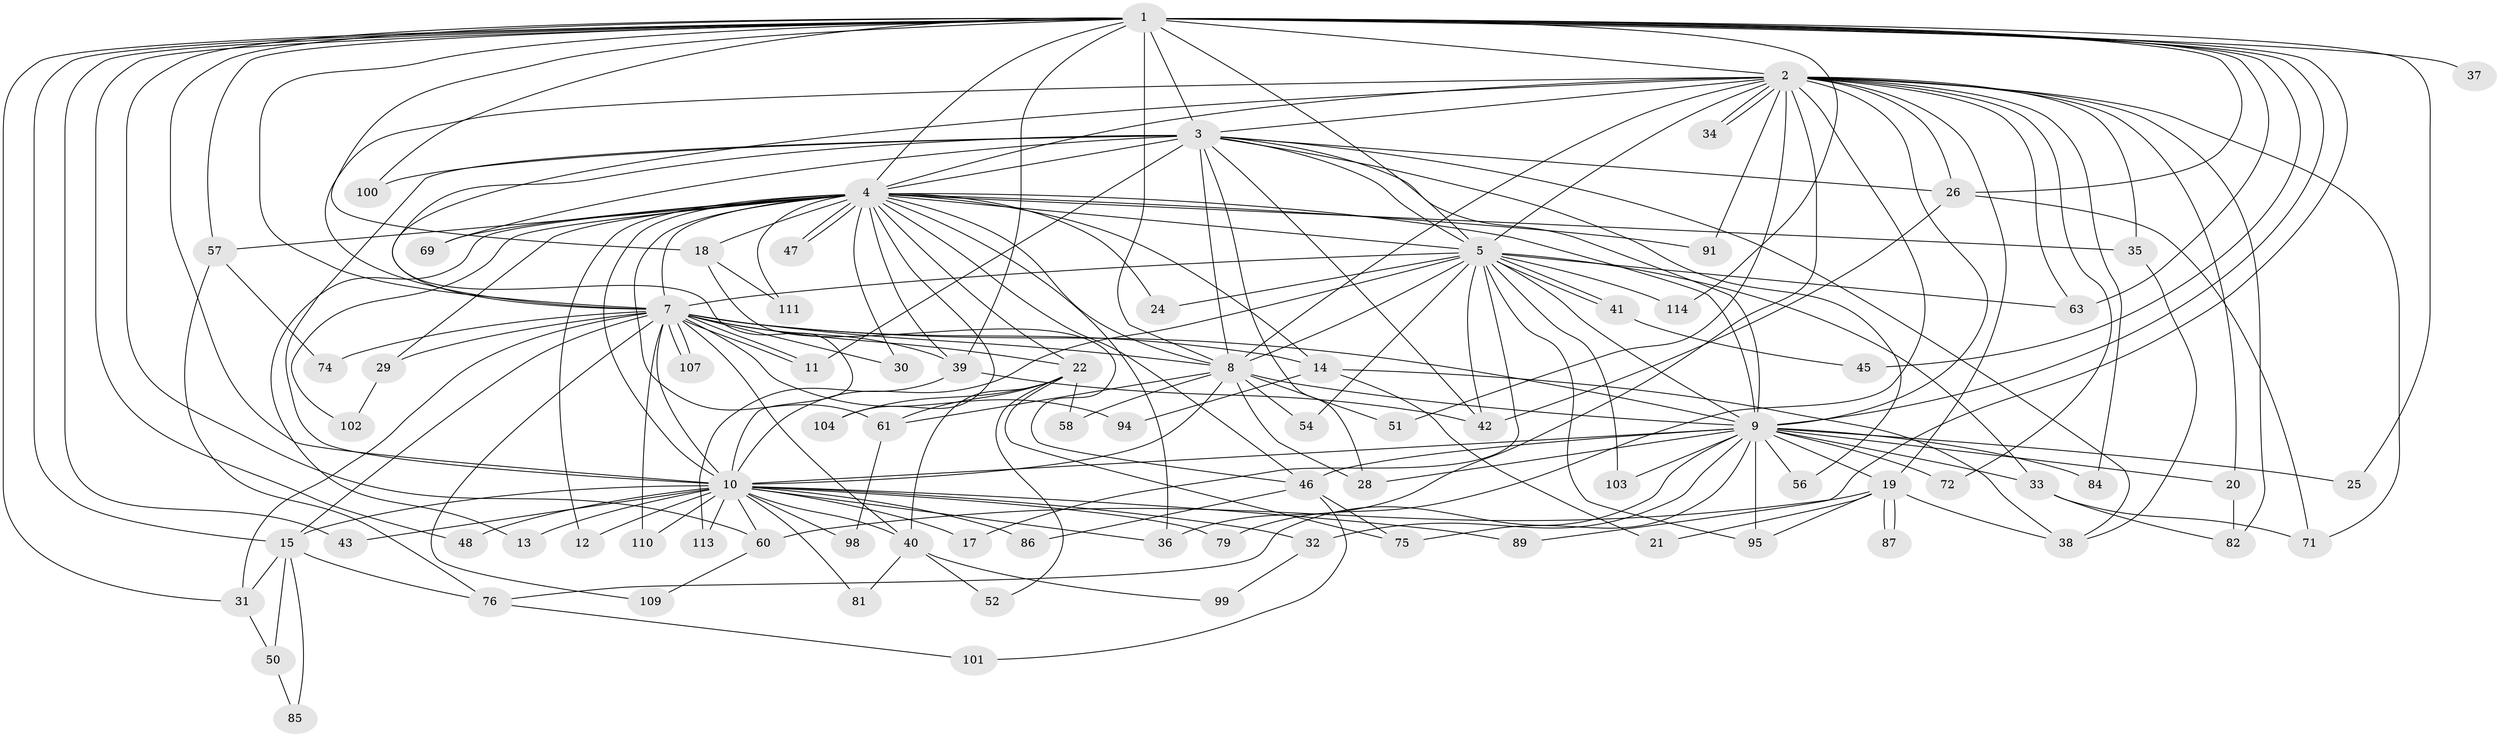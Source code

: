 // Generated by graph-tools (version 1.1) at 2025/51/02/27/25 19:51:42]
// undirected, 83 vertices, 204 edges
graph export_dot {
graph [start="1"]
  node [color=gray90,style=filled];
  1 [super="+6"];
  2 [super="+23"];
  3 [super="+70"];
  4 [super="+62"];
  5 [super="+78"];
  7 [super="+64"];
  8 [super="+53"];
  9 [super="+16"];
  10 [super="+77"];
  11 [super="+55"];
  12;
  13;
  14 [super="+65"];
  15 [super="+90"];
  17;
  18 [super="+92"];
  19 [super="+66"];
  20;
  21;
  22 [super="+106"];
  24;
  25;
  26 [super="+27"];
  28 [super="+80"];
  29 [super="+105"];
  30;
  31;
  32;
  33;
  34;
  35;
  36 [super="+73"];
  37;
  38 [super="+93"];
  39 [super="+49"];
  40 [super="+44"];
  41;
  42 [super="+108"];
  43;
  45;
  46;
  47;
  48;
  50;
  51;
  52;
  54;
  56;
  57 [super="+59"];
  58;
  60 [super="+88"];
  61 [super="+67"];
  63 [super="+68"];
  69;
  71 [super="+96"];
  72;
  74;
  75;
  76 [super="+97"];
  79;
  81;
  82 [super="+83"];
  84;
  85;
  86;
  87;
  89;
  91;
  94;
  95 [super="+112"];
  98;
  99;
  100;
  101;
  102;
  103;
  104;
  107;
  109;
  110;
  111;
  113;
  114;
  1 -- 2 [weight=2];
  1 -- 3 [weight=2];
  1 -- 4 [weight=2];
  1 -- 5 [weight=2];
  1 -- 7 [weight=2];
  1 -- 8 [weight=2];
  1 -- 9 [weight=2];
  1 -- 10 [weight=2];
  1 -- 15;
  1 -- 18;
  1 -- 26;
  1 -- 31;
  1 -- 37 [weight=2];
  1 -- 43;
  1 -- 45;
  1 -- 48;
  1 -- 57;
  1 -- 114;
  1 -- 100;
  1 -- 39;
  1 -- 89;
  1 -- 25;
  1 -- 60;
  1 -- 63;
  2 -- 3;
  2 -- 4;
  2 -- 5;
  2 -- 7;
  2 -- 8 [weight=2];
  2 -- 9;
  2 -- 10;
  2 -- 19;
  2 -- 20;
  2 -- 26;
  2 -- 34;
  2 -- 34;
  2 -- 35;
  2 -- 36;
  2 -- 51;
  2 -- 63;
  2 -- 71;
  2 -- 79;
  2 -- 84;
  2 -- 72;
  2 -- 91;
  2 -- 82;
  3 -- 4;
  3 -- 5;
  3 -- 7;
  3 -- 8;
  3 -- 9;
  3 -- 10 [weight=2];
  3 -- 28;
  3 -- 38;
  3 -- 56;
  3 -- 69;
  3 -- 100;
  3 -- 42;
  3 -- 26;
  3 -- 11;
  4 -- 5 [weight=2];
  4 -- 7 [weight=2];
  4 -- 8;
  4 -- 9;
  4 -- 10;
  4 -- 12;
  4 -- 13;
  4 -- 14;
  4 -- 18;
  4 -- 22;
  4 -- 24;
  4 -- 29;
  4 -- 30;
  4 -- 35;
  4 -- 39;
  4 -- 46;
  4 -- 47;
  4 -- 47;
  4 -- 57 [weight=2];
  4 -- 61;
  4 -- 69;
  4 -- 104;
  4 -- 111;
  4 -- 91;
  4 -- 102;
  4 -- 36;
  5 -- 7;
  5 -- 8;
  5 -- 9;
  5 -- 10;
  5 -- 17;
  5 -- 24;
  5 -- 33;
  5 -- 41;
  5 -- 41;
  5 -- 42;
  5 -- 54;
  5 -- 63;
  5 -- 103;
  5 -- 114;
  5 -- 95;
  7 -- 8;
  7 -- 9 [weight=2];
  7 -- 10;
  7 -- 11;
  7 -- 11;
  7 -- 14 [weight=2];
  7 -- 15;
  7 -- 22;
  7 -- 29 [weight=2];
  7 -- 30;
  7 -- 40;
  7 -- 74;
  7 -- 94;
  7 -- 107;
  7 -- 107;
  7 -- 109;
  7 -- 110;
  7 -- 31;
  7 -- 39;
  8 -- 9;
  8 -- 10;
  8 -- 51;
  8 -- 54;
  8 -- 58;
  8 -- 28;
  8 -- 61;
  9 -- 10;
  9 -- 19;
  9 -- 20;
  9 -- 25;
  9 -- 28;
  9 -- 32;
  9 -- 46;
  9 -- 56;
  9 -- 72;
  9 -- 75;
  9 -- 84;
  9 -- 95;
  9 -- 103;
  9 -- 76;
  9 -- 33;
  10 -- 12;
  10 -- 13;
  10 -- 17;
  10 -- 32;
  10 -- 36;
  10 -- 40;
  10 -- 43;
  10 -- 48;
  10 -- 60;
  10 -- 79;
  10 -- 81;
  10 -- 86;
  10 -- 89;
  10 -- 98;
  10 -- 110;
  10 -- 113;
  10 -- 15;
  14 -- 21;
  14 -- 38;
  14 -- 94;
  15 -- 31;
  15 -- 50;
  15 -- 76;
  15 -- 85;
  18 -- 46;
  18 -- 111;
  19 -- 21;
  19 -- 60;
  19 -- 87;
  19 -- 87;
  19 -- 38;
  19 -- 95;
  20 -- 82;
  22 -- 52;
  22 -- 58;
  22 -- 61;
  22 -- 104;
  22 -- 40;
  22 -- 75;
  26 -- 42;
  26 -- 71;
  29 -- 102;
  31 -- 50;
  32 -- 99;
  33 -- 82;
  33 -- 71;
  35 -- 38;
  39 -- 113;
  39 -- 42;
  40 -- 52;
  40 -- 81;
  40 -- 99;
  41 -- 45;
  46 -- 75;
  46 -- 86;
  46 -- 101;
  50 -- 85;
  57 -- 74;
  57 -- 76;
  60 -- 109;
  61 -- 98;
  76 -- 101;
}
